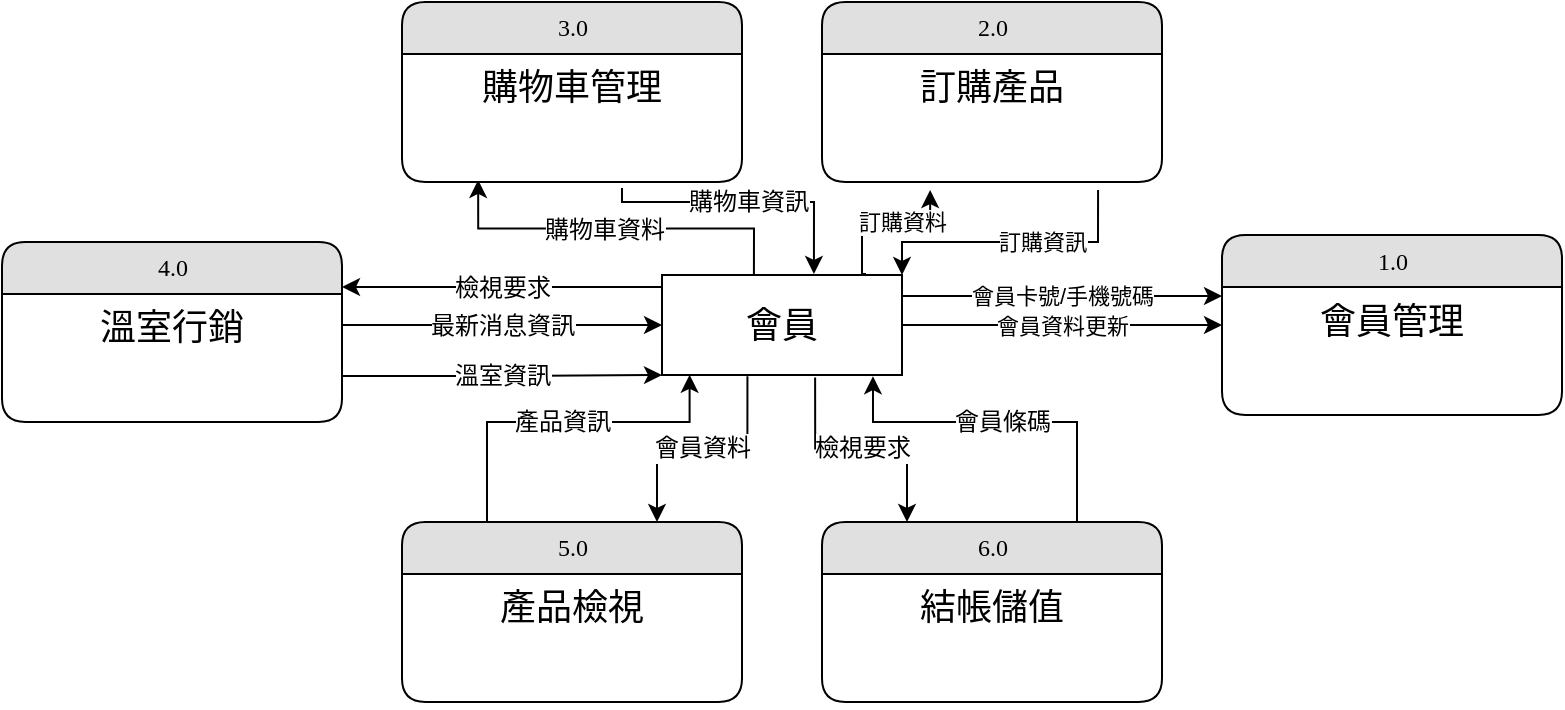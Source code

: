 <mxfile version="12.9.13" type="device"><diagram id="g9jLJFAq678HhVaBA82X" name="第1頁"><mxGraphModel dx="1086" dy="806" grid="1" gridSize="10" guides="1" tooltips="1" connect="1" arrows="1" fold="1" page="1" pageScale="1" pageWidth="827" pageHeight="1169" math="0" shadow="0"><root><mxCell id="0"/><mxCell id="1" parent="0"/><mxCell id="MbApE2Q-hSBxKrhBISqQ-15" value="會員資料更新" style="edgeStyle=orthogonalEdgeStyle;rounded=0;orthogonalLoop=1;jettySize=auto;html=1;entryX=0;entryY=0.5;entryDx=0;entryDy=0;exitX=1;exitY=0.5;exitDx=0;exitDy=0;" parent="1" source="MbApE2Q-hSBxKrhBISqQ-1" target="MbApE2Q-hSBxKrhBISqQ-11" edge="1"><mxGeometry relative="1" as="geometry"><Array as="points"/><mxPoint as="offset"/></mxGeometry></mxCell><mxCell id="MbApE2Q-hSBxKrhBISqQ-16" value="訂購資料" style="edgeStyle=orthogonalEdgeStyle;rounded=0;orthogonalLoop=1;jettySize=auto;html=1;entryX=0.318;entryY=1.063;entryDx=0;entryDy=0;exitX=0.85;exitY=-0.01;exitDx=0;exitDy=0;exitPerimeter=0;entryPerimeter=0;" parent="1" source="MbApE2Q-hSBxKrhBISqQ-1" target="MbApE2Q-hSBxKrhBISqQ-10" edge="1"><mxGeometry x="0.23" relative="1" as="geometry"><Array as="points"><mxPoint x="440" y="326"/><mxPoint x="440" y="300"/><mxPoint x="474" y="300"/></Array><mxPoint as="offset"/></mxGeometry></mxCell><mxCell id="Qxu3BIlvdSMzZgryLT-A-8" value="購物車資料" style="edgeStyle=orthogonalEdgeStyle;rounded=0;orthogonalLoop=1;jettySize=auto;html=1;labelBackgroundColor=#FFFFFF;entryX=0.224;entryY=0.984;entryDx=0;entryDy=0;exitX=0.383;exitY=-0.01;exitDx=0;exitDy=0;horizontal=1;entryPerimeter=0;fontSize=12;exitPerimeter=0;" parent="1" source="MbApE2Q-hSBxKrhBISqQ-1" target="ROKQvH7o3nQtoe1euCDj-2" edge="1"><mxGeometry x="0.06" relative="1" as="geometry"><mxPoint x="360" y="240" as="targetPoint"/><Array as="points"/><mxPoint y="1" as="offset"/></mxGeometry></mxCell><mxCell id="Qxu3BIlvdSMzZgryLT-A-11" value="檢視要求" style="edgeStyle=orthogonalEdgeStyle;rounded=0;orthogonalLoop=1;jettySize=auto;html=1;labelBackgroundColor=#FFFFFF;fontSize=12;entryX=1;entryY=0.25;entryDx=0;entryDy=0;" parent="1" source="MbApE2Q-hSBxKrhBISqQ-1" target="MbApE2Q-hSBxKrhBISqQ-7" edge="1"><mxGeometry relative="1" as="geometry"><mxPoint x="210" y="320.0" as="targetPoint"/><Array as="points"><mxPoint x="260" y="332"/></Array></mxGeometry></mxCell><mxCell id="Qxu3BIlvdSMzZgryLT-A-14" value="會員資料" style="edgeStyle=orthogonalEdgeStyle;rounded=0;orthogonalLoop=1;jettySize=auto;html=1;entryX=0.75;entryY=0;entryDx=0;entryDy=0;labelBackgroundColor=#FFFFFF;fontSize=12;exitX=0.356;exitY=1.012;exitDx=0;exitDy=0;exitPerimeter=0;" parent="1" source="MbApE2Q-hSBxKrhBISqQ-1" target="MbApE2Q-hSBxKrhBISqQ-5" edge="1"><mxGeometry relative="1" as="geometry"/></mxCell><mxCell id="Qxu3BIlvdSMzZgryLT-A-16" value="檢視要求" style="edgeStyle=orthogonalEdgeStyle;rounded=0;orthogonalLoop=1;jettySize=auto;html=1;entryX=0.25;entryY=0;entryDx=0;entryDy=0;labelBackgroundColor=#FFFFFF;fontSize=12;exitX=0.638;exitY=1.026;exitDx=0;exitDy=0;exitPerimeter=0;" parent="1" source="MbApE2Q-hSBxKrhBISqQ-1" target="MbApE2Q-hSBxKrhBISqQ-2" edge="1"><mxGeometry relative="1" as="geometry"/></mxCell><mxCell id="MbApE2Q-hSBxKrhBISqQ-1" value="會員" style="whiteSpace=wrap;html=1;rounded=0;shadow=0;comic=0;labelBackgroundColor=none;strokeWidth=1;fontFamily=Verdana;fontSize=18;align=center;" parent="1" vertex="1"><mxGeometry x="340" y="326.5" width="120" height="50" as="geometry"/></mxCell><mxCell id="Qxu3BIlvdSMzZgryLT-A-6" value="訂購資訊" style="edgeStyle=orthogonalEdgeStyle;rounded=0;orthogonalLoop=1;jettySize=auto;html=1;entryX=1;entryY=0;entryDx=0;entryDy=0;labelBackgroundColor=#FFFFFF;exitX=0.812;exitY=1.063;exitDx=0;exitDy=0;exitPerimeter=0;" parent="1" source="MbApE2Q-hSBxKrhBISqQ-10" target="MbApE2Q-hSBxKrhBISqQ-1" edge="1"><mxGeometry x="-0.232" relative="1" as="geometry"><mxPoint as="offset"/><Array as="points"><mxPoint x="558" y="310"/><mxPoint x="460" y="310"/></Array></mxGeometry></mxCell><mxCell id="MbApE2Q-hSBxKrhBISqQ-11" value="1.0" style="swimlane;html=1;fontStyle=0;childLayout=stackLayout;horizontal=1;startSize=26;fillColor=#e0e0e0;horizontalStack=0;resizeParent=1;resizeLast=0;collapsible=1;marginBottom=0;swimlaneFillColor=#ffffff;align=center;rounded=1;shadow=0;comic=0;labelBackgroundColor=none;strokeWidth=1;fontFamily=Verdana;fontSize=12" parent="1" vertex="1"><mxGeometry x="620" y="306.5" width="170" height="90" as="geometry"/></mxCell><mxCell id="MbApE2Q-hSBxKrhBISqQ-12" value="會員管理" style="text;html=1;strokeColor=none;fillColor=none;spacingLeft=4;spacingRight=4;whiteSpace=wrap;overflow=hidden;rotatable=0;points=[[0,0.5],[1,0.5]];portConstraint=eastwest;align=center;fontSize=18;" parent="MbApE2Q-hSBxKrhBISqQ-11" vertex="1"><mxGeometry y="26" width="170" height="64" as="geometry"/></mxCell><mxCell id="Qxu3BIlvdSMzZgryLT-A-3" value="會員卡號/手機號碼" style="edgeStyle=orthogonalEdgeStyle;rounded=0;orthogonalLoop=1;jettySize=auto;html=1;entryX=0;entryY=0.25;entryDx=0;entryDy=0;exitX=1;exitY=0;exitDx=0;exitDy=0;" parent="1" edge="1"><mxGeometry x="0.011" relative="1" as="geometry"><mxPoint x="460" y="334.5" as="sourcePoint"/><mxPoint x="620" y="337" as="targetPoint"/><Array as="points"><mxPoint x="460" y="337"/></Array><mxPoint as="offset"/></mxGeometry></mxCell><mxCell id="Qxu3BIlvdSMzZgryLT-A-7" value="購物車資訊" style="edgeStyle=orthogonalEdgeStyle;rounded=0;orthogonalLoop=1;jettySize=auto;html=1;entryX=0.633;entryY=-0.01;entryDx=0;entryDy=0;labelBackgroundColor=#FFFFFF;horizontal=1;fontSize=12;entryPerimeter=0;exitX=0.647;exitY=1.047;exitDx=0;exitDy=0;exitPerimeter=0;" parent="1" source="ROKQvH7o3nQtoe1euCDj-2" target="MbApE2Q-hSBxKrhBISqQ-1" edge="1"><mxGeometry relative="1" as="geometry"><Array as="points"><mxPoint x="320" y="290"/><mxPoint x="416" y="290"/></Array></mxGeometry></mxCell><mxCell id="Qxu3BIlvdSMzZgryLT-A-12" value="最新消息資訊" style="edgeStyle=orthogonalEdgeStyle;rounded=0;orthogonalLoop=1;jettySize=auto;html=1;entryX=0;entryY=0.5;entryDx=0;entryDy=0;labelBackgroundColor=#FFFFFF;fontSize=12;" parent="1" source="MbApE2Q-hSBxKrhBISqQ-7" target="MbApE2Q-hSBxKrhBISqQ-1" edge="1"><mxGeometry relative="1" as="geometry"><Array as="points"><mxPoint x="260" y="352"/></Array></mxGeometry></mxCell><mxCell id="Qxu3BIlvdSMzZgryLT-A-13" value="溫室資訊" style="edgeStyle=orthogonalEdgeStyle;rounded=0;orthogonalLoop=1;jettySize=auto;html=1;entryX=0;entryY=1;entryDx=0;entryDy=0;labelBackgroundColor=#FFFFFF;fontSize=12;" parent="1" source="MbApE2Q-hSBxKrhBISqQ-7" target="MbApE2Q-hSBxKrhBISqQ-1" edge="1"><mxGeometry relative="1" as="geometry"><Array as="points"><mxPoint x="260" y="377"/><mxPoint x="260" y="377"/></Array></mxGeometry></mxCell><mxCell id="MbApE2Q-hSBxKrhBISqQ-7" value="4.0" style="swimlane;html=1;fontStyle=0;childLayout=stackLayout;horizontal=1;startSize=26;fillColor=#e0e0e0;horizontalStack=0;resizeParent=1;resizeLast=0;collapsible=1;marginBottom=0;swimlaneFillColor=#ffffff;align=center;rounded=1;shadow=0;comic=0;labelBackgroundColor=none;strokeWidth=1;fontFamily=Verdana;fontSize=12" parent="1" vertex="1"><mxGeometry x="10" y="310" width="170" height="90" as="geometry"/></mxCell><mxCell id="MbApE2Q-hSBxKrhBISqQ-8" value="溫室行銷" style="text;html=1;strokeColor=none;fillColor=none;spacingLeft=4;spacingRight=4;whiteSpace=wrap;overflow=hidden;rotatable=0;points=[[0,0.5],[1,0.5]];portConstraint=eastwest;align=center;fontSize=18;" parent="MbApE2Q-hSBxKrhBISqQ-7" vertex="1"><mxGeometry y="26" width="170" height="64" as="geometry"/></mxCell><mxCell id="Qxu3BIlvdSMzZgryLT-A-15" value="產品資訊" style="edgeStyle=orthogonalEdgeStyle;rounded=0;orthogonalLoop=1;jettySize=auto;html=1;entryX=0.115;entryY=0.998;entryDx=0;entryDy=0;labelBackgroundColor=#FFFFFF;fontSize=12;exitX=0.25;exitY=0;exitDx=0;exitDy=0;entryPerimeter=0;" parent="1" source="MbApE2Q-hSBxKrhBISqQ-5" target="MbApE2Q-hSBxKrhBISqQ-1" edge="1"><mxGeometry relative="1" as="geometry"><Array as="points"><mxPoint x="253" y="400"/><mxPoint x="354" y="400"/></Array></mxGeometry></mxCell><mxCell id="MbApE2Q-hSBxKrhBISqQ-5" value="5.0" style="swimlane;html=1;fontStyle=0;childLayout=stackLayout;horizontal=1;startSize=26;fillColor=#e0e0e0;horizontalStack=0;resizeParent=1;resizeLast=0;collapsible=1;marginBottom=0;swimlaneFillColor=#ffffff;align=center;rounded=1;shadow=0;comic=0;labelBackgroundColor=none;strokeWidth=1;fontFamily=Verdana;fontSize=12" parent="1" vertex="1"><mxGeometry x="210" y="450" width="170" height="90" as="geometry"/></mxCell><mxCell id="MbApE2Q-hSBxKrhBISqQ-6" value="產品檢視" style="text;html=1;strokeColor=none;fillColor=none;spacingLeft=4;spacingRight=4;whiteSpace=wrap;overflow=hidden;rotatable=0;points=[[0,0.5],[1,0.5]];portConstraint=eastwest;align=center;fontSize=18;" parent="MbApE2Q-hSBxKrhBISqQ-5" vertex="1"><mxGeometry y="26" width="170" height="64" as="geometry"/></mxCell><mxCell id="Qxu3BIlvdSMzZgryLT-A-17" value="會員條碼" style="edgeStyle=orthogonalEdgeStyle;rounded=0;orthogonalLoop=1;jettySize=auto;html=1;entryX=0.879;entryY=1.012;entryDx=0;entryDy=0;entryPerimeter=0;labelBackgroundColor=#FFFFFF;fontSize=12;exitX=0.75;exitY=0;exitDx=0;exitDy=0;" parent="1" source="MbApE2Q-hSBxKrhBISqQ-2" target="MbApE2Q-hSBxKrhBISqQ-1" edge="1"><mxGeometry relative="1" as="geometry"><Array as="points"><mxPoint x="547" y="400"/><mxPoint x="445" y="400"/></Array></mxGeometry></mxCell><mxCell id="MbApE2Q-hSBxKrhBISqQ-2" value="6.0" style="swimlane;html=1;fontStyle=0;childLayout=stackLayout;horizontal=1;startSize=26;fillColor=#e0e0e0;horizontalStack=0;resizeParent=1;resizeLast=0;collapsible=1;marginBottom=0;swimlaneFillColor=#ffffff;align=center;rounded=1;shadow=0;comic=0;labelBackgroundColor=none;strokeWidth=1;fontFamily=Verdana;fontSize=12" parent="1" vertex="1"><mxGeometry x="420" y="450" width="170" height="90" as="geometry"/></mxCell><mxCell id="MbApE2Q-hSBxKrhBISqQ-3" value="結帳儲值" style="text;html=1;strokeColor=none;fillColor=none;spacingLeft=4;spacingRight=4;whiteSpace=wrap;overflow=hidden;rotatable=0;points=[[0,0.5],[1,0.5]];portConstraint=eastwest;align=center;fontSize=18;" parent="MbApE2Q-hSBxKrhBISqQ-2" vertex="1"><mxGeometry y="26" width="170" height="64" as="geometry"/></mxCell><mxCell id="ROKQvH7o3nQtoe1euCDj-1" value="3.0" style="swimlane;html=1;fontStyle=0;childLayout=stackLayout;horizontal=1;startSize=26;fillColor=#e0e0e0;horizontalStack=0;resizeParent=1;resizeLast=0;collapsible=1;marginBottom=0;swimlaneFillColor=#ffffff;align=center;rounded=1;shadow=0;comic=0;labelBackgroundColor=none;strokeWidth=1;fontFamily=Verdana;fontSize=12" parent="1" vertex="1"><mxGeometry x="210" y="190" width="170" height="90" as="geometry"/></mxCell><mxCell id="ROKQvH7o3nQtoe1euCDj-2" value="購物車管理" style="text;html=1;strokeColor=none;fillColor=none;spacingLeft=4;spacingRight=4;whiteSpace=wrap;overflow=hidden;rotatable=0;points=[[0,0.5],[1,0.5]];portConstraint=eastwest;align=center;fontSize=18;" parent="ROKQvH7o3nQtoe1euCDj-1" vertex="1"><mxGeometry y="26" width="170" height="64" as="geometry"/></mxCell><mxCell id="MbApE2Q-hSBxKrhBISqQ-9" value="2.0" style="swimlane;html=1;fontStyle=0;childLayout=stackLayout;horizontal=1;startSize=26;fillColor=#e0e0e0;horizontalStack=0;resizeParent=1;resizeLast=0;collapsible=1;marginBottom=0;swimlaneFillColor=#ffffff;align=center;rounded=1;shadow=0;comic=0;labelBackgroundColor=none;strokeWidth=1;fontFamily=Verdana;fontSize=12" parent="1" vertex="1"><mxGeometry x="420" y="190" width="170" height="90" as="geometry"/></mxCell><mxCell id="MbApE2Q-hSBxKrhBISqQ-10" value="訂購產品" style="text;html=1;strokeColor=none;fillColor=none;spacingLeft=4;spacingRight=4;whiteSpace=wrap;overflow=hidden;rotatable=0;points=[[0,0.5],[1,0.5]];portConstraint=eastwest;align=center;fontSize=18;" parent="MbApE2Q-hSBxKrhBISqQ-9" vertex="1"><mxGeometry y="26" width="170" height="64" as="geometry"/></mxCell></root></mxGraphModel></diagram></mxfile>